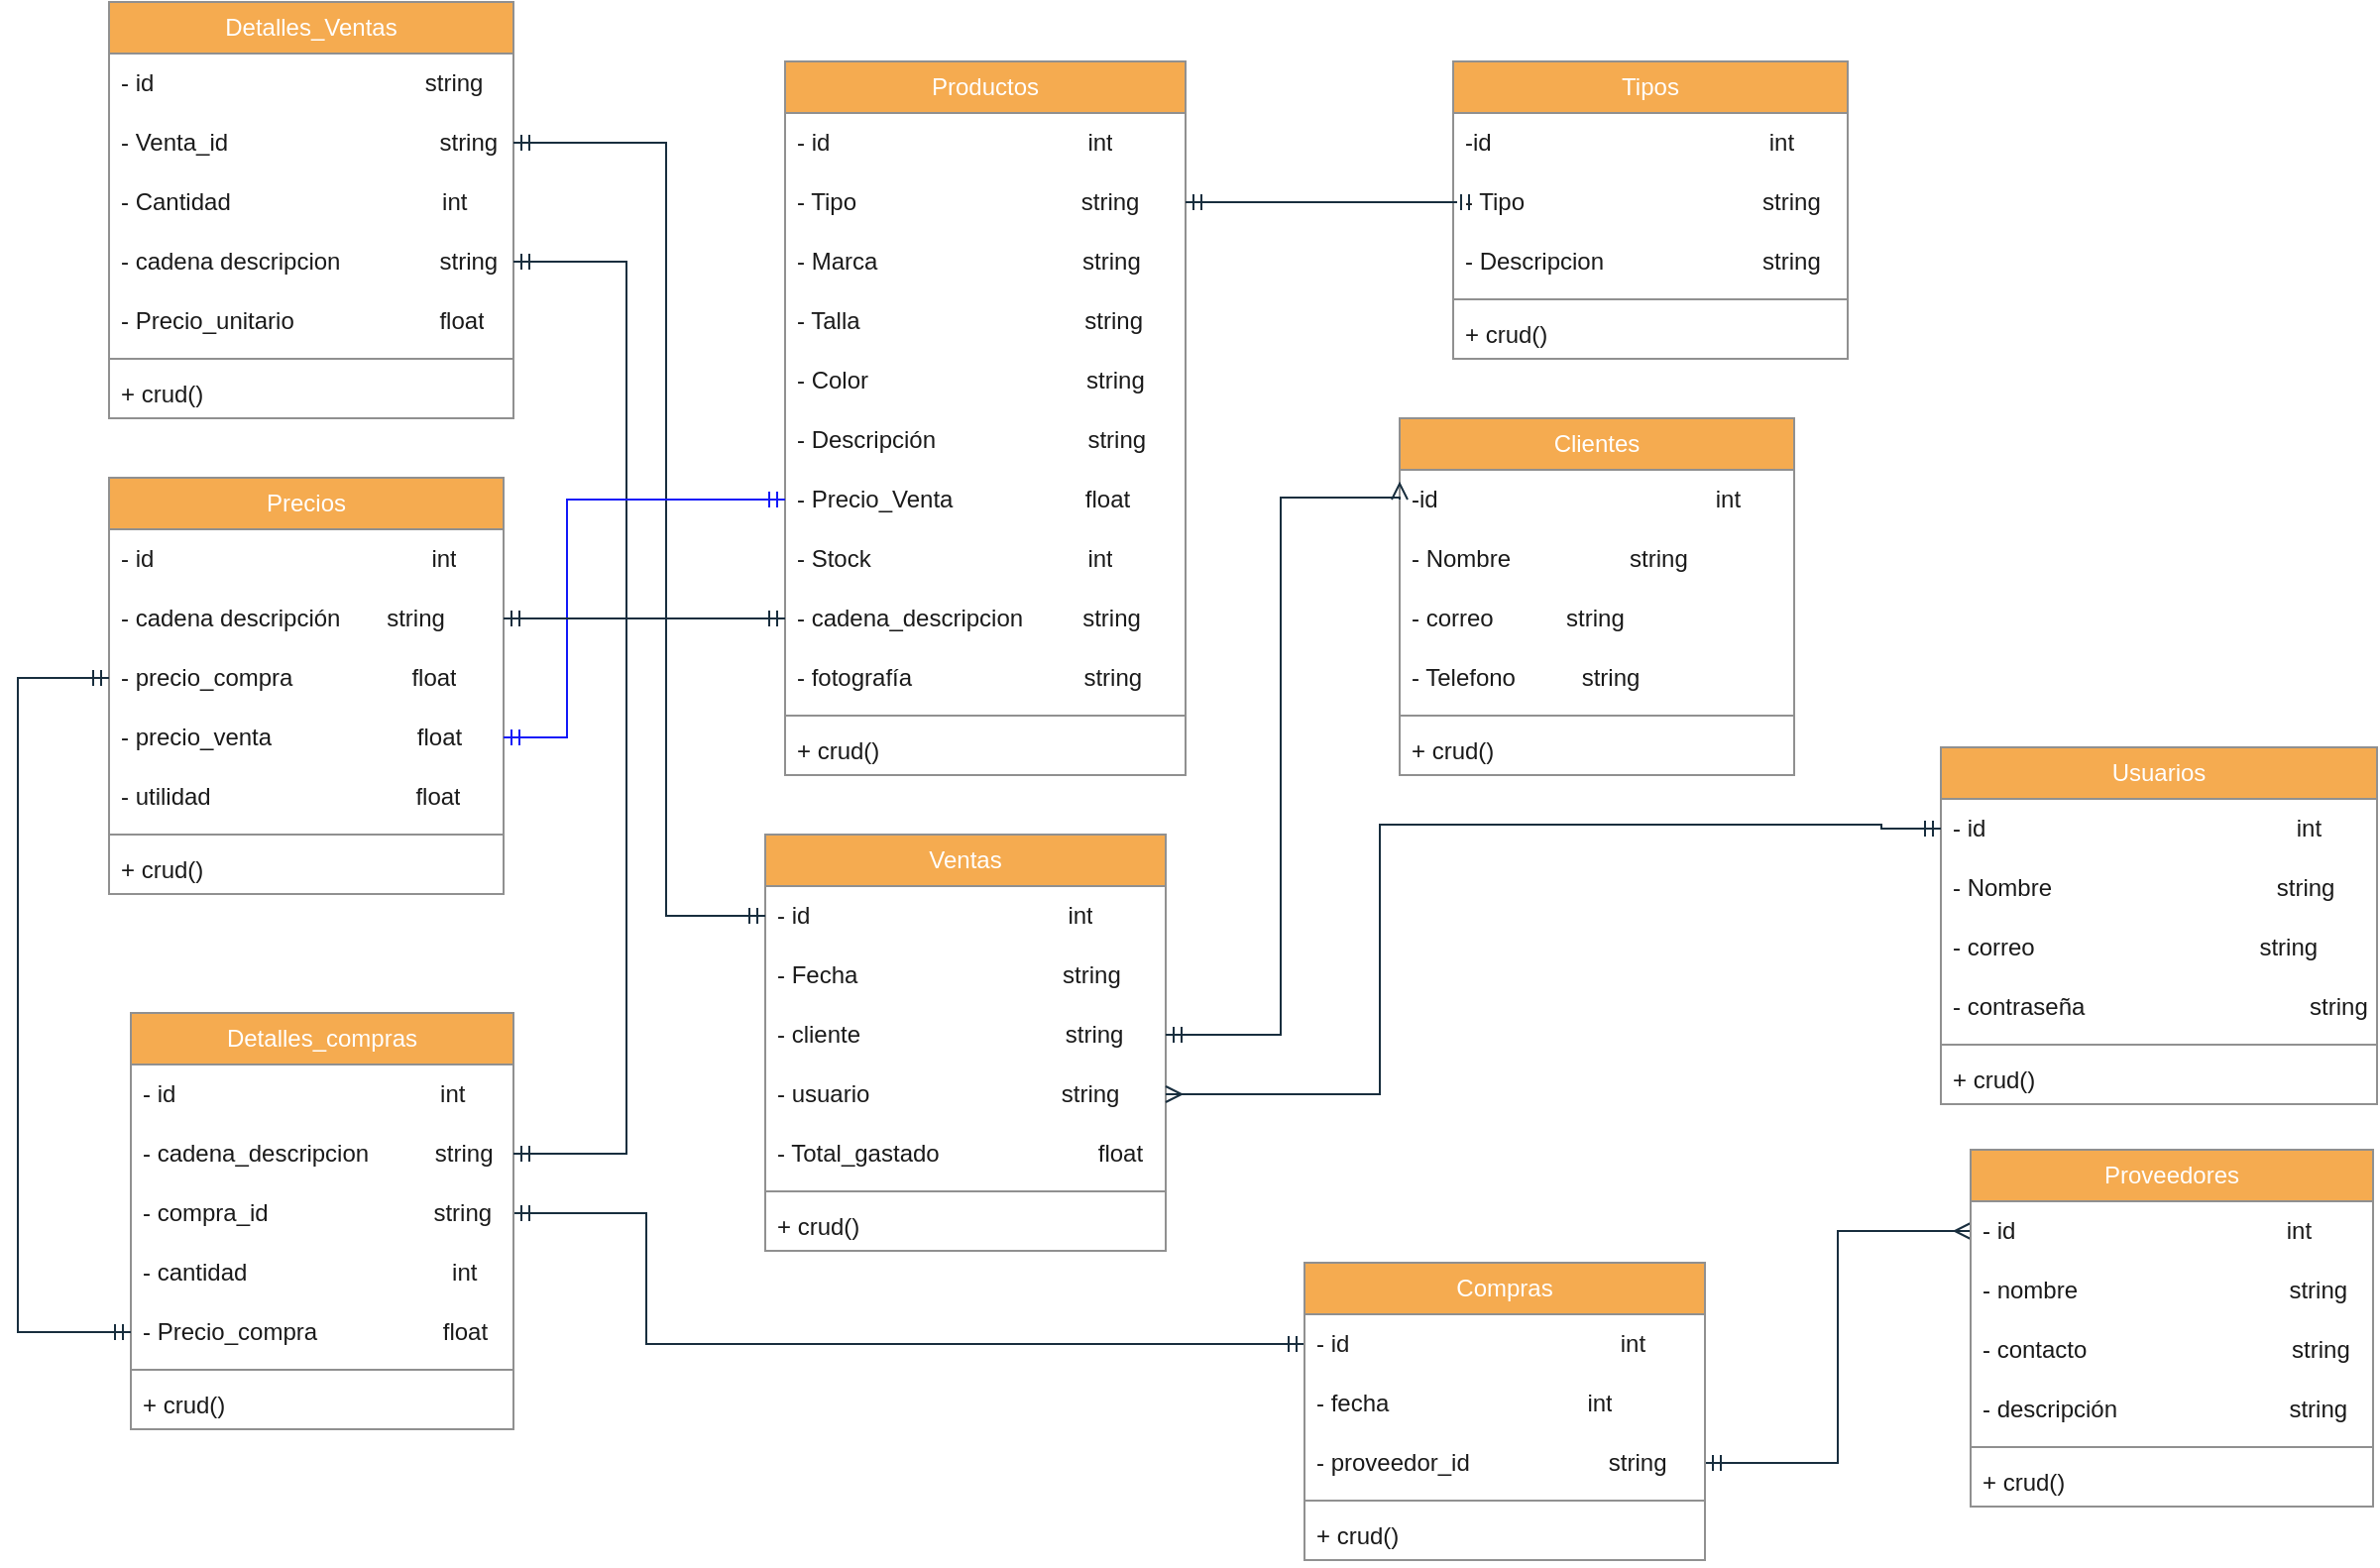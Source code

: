 <mxfile version="25.0.3">
  <diagram id="OCLqqegH3mlAJ1RBl8a9" name="ER">
    <mxGraphModel dx="1366" dy="1181" grid="0" gridSize="10" guides="1" tooltips="1" connect="1" arrows="1" fold="1" page="0" pageScale="1" pageWidth="827" pageHeight="1169" math="0" shadow="0">
      <root>
        <mxCell id="0" />
        <mxCell id="1" parent="0" />
        <mxCell id="sJF3YPYKDgFNLDfuukDZ-2" style="edgeStyle=orthogonalEdgeStyle;rounded=0;orthogonalLoop=1;jettySize=auto;html=1;labelBackgroundColor=none;strokeColor=#182E3E;fontColor=default;startArrow=ERmandOne;startFill=0;endArrow=ERmandOne;endFill=0;swimlaneLine=0;exitX=1;exitY=0.5;exitDx=0;exitDy=0;entryX=0;entryY=0.5;entryDx=0;entryDy=0;" parent="1" source="sJF3YPYKDgFNLDfuukDZ-10" target="eL3PgIqDU2-pHmbFwqRi-17" edge="1">
          <mxGeometry relative="1" as="geometry">
            <mxPoint x="670" y="390" as="sourcePoint" />
            <mxPoint x="380" y="-29" as="targetPoint" />
            <Array as="points">
              <mxPoint x="300" y="-149" />
              <mxPoint x="300" y="-83" />
            </Array>
          </mxGeometry>
        </mxCell>
        <mxCell id="sJF3YPYKDgFNLDfuukDZ-4" style="edgeStyle=orthogonalEdgeStyle;rounded=0;orthogonalLoop=1;jettySize=auto;html=1;endArrow=ERmandOne;endFill=0;startArrow=ERmany;startFill=0;labelBackgroundColor=none;strokeColor=#182E3E;fontColor=default;swimlaneLine=0;entryX=1;entryY=0.5;entryDx=0;entryDy=0;exitX=0;exitY=0.5;exitDx=0;exitDy=0;" parent="1" source="sJF3YPYKDgFNLDfuukDZ-102" target="sJF3YPYKDgFNLDfuukDZ-48" edge="1">
          <mxGeometry relative="1" as="geometry">
            <mxPoint x="670" y="-140" as="sourcePoint" />
            <mxPoint x="795" y="-44" as="targetPoint" />
            <Array as="points">
              <mxPoint x="901" y="-140" />
              <mxPoint x="901" y="-23" />
            </Array>
          </mxGeometry>
        </mxCell>
        <mxCell id="sJF3YPYKDgFNLDfuukDZ-8" value="&lt;font color=&quot;#ffffff&quot;&gt;Detalles_compras&lt;/font&gt;" style="swimlane;fontStyle=0;align=center;verticalAlign=middle;childLayout=stackLayout;horizontal=1;startSize=26;horizontalStack=0;resizeParent=1;resizeParentMax=0;resizeLast=0;collapsible=1;marginBottom=0;whiteSpace=wrap;html=1;strokeColor=#909090;fontFamily=Helvetica;fontSize=12;fontColor=#1A1A1A;labelBackgroundColor=none;fillColor=#F5AB50;" parent="1" vertex="1">
          <mxGeometry x="40" y="-250" width="193" height="210" as="geometry" />
        </mxCell>
        <mxCell id="sJF3YPYKDgFNLDfuukDZ-9" value="- id&amp;nbsp; &amp;nbsp; &amp;nbsp; &amp;nbsp; &amp;nbsp; &amp;nbsp; &amp;nbsp; &amp;nbsp; &amp;nbsp; &amp;nbsp; &amp;nbsp; &amp;nbsp; &amp;nbsp; &amp;nbsp; &amp;nbsp; &amp;nbsp; &amp;nbsp; &amp;nbsp; &amp;nbsp; &amp;nbsp; int" style="text;strokeColor=none;fillColor=none;align=left;verticalAlign=middle;spacingLeft=4;spacingRight=4;overflow=hidden;points=[[0,0.5],[1,0.5]];portConstraint=eastwest;rotatable=0;whiteSpace=wrap;html=1;labelBackgroundColor=none;fontColor=#1A1A1A;swimlaneLine=0;" parent="sJF3YPYKDgFNLDfuukDZ-8" vertex="1">
          <mxGeometry y="26" width="193" height="30" as="geometry" />
        </mxCell>
        <mxCell id="sJF3YPYKDgFNLDfuukDZ-109" value="- cadena_descripcion&amp;nbsp; &amp;nbsp; &amp;nbsp; &amp;nbsp; &amp;nbsp; string" style="text;strokeColor=none;fillColor=none;align=left;verticalAlign=middle;spacingLeft=4;spacingRight=4;overflow=hidden;points=[[0,0.5],[1,0.5]];portConstraint=eastwest;rotatable=0;whiteSpace=wrap;html=1;labelBackgroundColor=none;fontColor=#1A1A1A;swimlaneLine=0;" parent="sJF3YPYKDgFNLDfuukDZ-8" vertex="1">
          <mxGeometry y="56" width="193" height="30" as="geometry" />
        </mxCell>
        <object label="- compra_id&amp;nbsp; &amp;nbsp; &amp;nbsp; &amp;nbsp; &amp;nbsp; &amp;nbsp; &amp;nbsp; &amp;nbsp; &amp;nbsp; &amp;nbsp; &amp;nbsp; &amp;nbsp; &amp;nbsp;string" hoa="" id="sJF3YPYKDgFNLDfuukDZ-10">
          <mxCell style="text;strokeColor=none;fillColor=none;align=left;verticalAlign=middle;spacingLeft=4;spacingRight=4;overflow=hidden;points=[[0,0.5],[1,0.5]];portConstraint=eastwest;rotatable=0;whiteSpace=wrap;html=1;labelBackgroundColor=none;fontColor=#1A1A1A;swimlaneLine=0;" parent="sJF3YPYKDgFNLDfuukDZ-8" vertex="1">
            <mxGeometry y="86" width="193" height="30" as="geometry" />
          </mxCell>
        </object>
        <mxCell id="sJF3YPYKDgFNLDfuukDZ-11" value="- cantidad&amp;nbsp; &amp;nbsp; &amp;nbsp; &amp;nbsp; &amp;nbsp; &amp;nbsp; &amp;nbsp; &amp;nbsp; &amp;nbsp; &amp;nbsp; &amp;nbsp; &amp;nbsp; &amp;nbsp; &amp;nbsp; &amp;nbsp; &amp;nbsp;int" style="text;strokeColor=none;fillColor=none;align=left;verticalAlign=middle;spacingLeft=4;spacingRight=4;overflow=hidden;points=[[0,0.5],[1,0.5]];portConstraint=eastwest;rotatable=0;whiteSpace=wrap;html=1;labelBackgroundColor=none;fontColor=#1A1A1A;swimlaneLine=0;" parent="sJF3YPYKDgFNLDfuukDZ-8" vertex="1">
          <mxGeometry y="116" width="193" height="30" as="geometry" />
        </mxCell>
        <mxCell id="sJF3YPYKDgFNLDfuukDZ-110" value="- Precio_compra&amp;nbsp; &amp;nbsp; &amp;nbsp; &amp;nbsp; &amp;nbsp; &amp;nbsp; &amp;nbsp; &amp;nbsp; &amp;nbsp; &amp;nbsp;float" style="text;strokeColor=none;fillColor=none;align=left;verticalAlign=middle;spacingLeft=4;spacingRight=4;overflow=hidden;points=[[0,0.5],[1,0.5]];portConstraint=eastwest;rotatable=0;whiteSpace=wrap;html=1;labelBackgroundColor=none;fontColor=#1A1A1A;swimlaneLine=0;" parent="sJF3YPYKDgFNLDfuukDZ-8" vertex="1">
          <mxGeometry y="146" width="193" height="30" as="geometry" />
        </mxCell>
        <mxCell id="sJF3YPYKDgFNLDfuukDZ-12" value="" style="line;strokeWidth=1;fillColor=#F5AB50;align=center;verticalAlign=middle;spacingTop=-1;spacingLeft=3;spacingRight=3;rotatable=0;labelPosition=right;points=[];portConstraint=eastwest;strokeColor=#909090;fontFamily=Helvetica;fontSize=12;fontColor=#1A1A1A;fontStyle=0;labelBackgroundColor=none;" parent="sJF3YPYKDgFNLDfuukDZ-8" vertex="1">
          <mxGeometry y="176" width="193" height="8" as="geometry" />
        </mxCell>
        <mxCell id="sJF3YPYKDgFNLDfuukDZ-13" value="+ crud()" style="text;strokeColor=none;fillColor=none;align=left;verticalAlign=top;spacingLeft=4;spacingRight=4;overflow=hidden;rotatable=0;points=[[0,0.5],[1,0.5]];portConstraint=eastwest;whiteSpace=wrap;html=1;fontFamily=Helvetica;fontSize=12;fontColor=#1A1A1A;fontStyle=0;labelBackgroundColor=none;" parent="sJF3YPYKDgFNLDfuukDZ-8" vertex="1">
          <mxGeometry y="184" width="193" height="26" as="geometry" />
        </mxCell>
        <object label="&lt;font color=&quot;#ffffff&quot;&gt;Detalles_Ventas&lt;/font&gt;" id="sJF3YPYKDgFNLDfuukDZ-17">
          <mxCell style="swimlane;fontStyle=0;align=center;verticalAlign=middle;childLayout=stackLayout;horizontal=1;startSize=26;horizontalStack=0;resizeParent=1;resizeParentMax=0;resizeLast=0;collapsible=1;marginBottom=0;whiteSpace=wrap;html=1;strokeColor=#909090;fontFamily=Helvetica;fontSize=12;fontColor=#1A1A1A;labelBackgroundColor=none;fillColor=#F5AB50;" parent="1" vertex="1">
            <mxGeometry x="29" y="-760" width="204" height="210" as="geometry" />
          </mxCell>
        </object>
        <object label="- id&amp;nbsp; &amp;nbsp; &amp;nbsp; &amp;nbsp; &amp;nbsp; &amp;nbsp; &amp;nbsp; &amp;nbsp; &amp;nbsp; &amp;nbsp; &amp;nbsp; &amp;nbsp; &amp;nbsp; &amp;nbsp; &amp;nbsp; &amp;nbsp; &amp;nbsp; &amp;nbsp; &amp;nbsp; &amp;nbsp; &amp;nbsp;string" id="sJF3YPYKDgFNLDfuukDZ-18">
          <mxCell style="text;strokeColor=none;fillColor=none;align=left;verticalAlign=middle;spacingLeft=4;spacingRight=4;overflow=hidden;points=[[0,0.5],[1,0.5]];portConstraint=eastwest;rotatable=0;whiteSpace=wrap;html=1;labelBackgroundColor=none;fontColor=#1A1A1A;swimlaneLine=0;" parent="sJF3YPYKDgFNLDfuukDZ-17" vertex="1">
            <mxGeometry y="26" width="204" height="30" as="geometry" />
          </mxCell>
        </object>
        <object label="- Venta_id&amp;nbsp; &amp;nbsp; &amp;nbsp; &amp;nbsp; &amp;nbsp; &amp;nbsp; &amp;nbsp; &amp;nbsp; &amp;nbsp; &amp;nbsp; &amp;nbsp; &amp;nbsp; &amp;nbsp; &amp;nbsp; &amp;nbsp; &amp;nbsp; string" hoa="" id="sJF3YPYKDgFNLDfuukDZ-19">
          <mxCell style="text;strokeColor=none;fillColor=none;align=left;verticalAlign=middle;spacingLeft=4;spacingRight=4;overflow=hidden;points=[[0,0.5],[1,0.5]];portConstraint=eastwest;rotatable=0;whiteSpace=wrap;html=1;labelBackgroundColor=none;fontColor=#1A1A1A;swimlaneLine=0;" parent="sJF3YPYKDgFNLDfuukDZ-17" vertex="1">
            <mxGeometry y="56" width="204" height="30" as="geometry" />
          </mxCell>
        </object>
        <mxCell id="sJF3YPYKDgFNLDfuukDZ-21" value="- Cantidad&amp;nbsp; &amp;nbsp; &amp;nbsp; &amp;nbsp; &amp;nbsp; &amp;nbsp; &amp;nbsp; &amp;nbsp; &amp;nbsp; &amp;nbsp; &amp;nbsp; &amp;nbsp; &amp;nbsp; &amp;nbsp; &amp;nbsp; &amp;nbsp; int" style="text;strokeColor=none;fillColor=none;align=left;verticalAlign=middle;spacingLeft=4;spacingRight=4;overflow=hidden;points=[[0,0.5],[1,0.5]];portConstraint=eastwest;rotatable=0;whiteSpace=wrap;html=1;labelBackgroundColor=none;fontColor=#1A1A1A;swimlaneLine=0;" parent="sJF3YPYKDgFNLDfuukDZ-17" vertex="1">
          <mxGeometry y="86" width="204" height="30" as="geometry" />
        </mxCell>
        <mxCell id="sJF3YPYKDgFNLDfuukDZ-20" value="- cadena descripcion&amp;nbsp; &amp;nbsp; &amp;nbsp; &amp;nbsp; &amp;nbsp; &amp;nbsp; &amp;nbsp; &amp;nbsp;string" style="text;strokeColor=none;fillColor=none;align=left;verticalAlign=middle;spacingLeft=4;spacingRight=4;overflow=hidden;points=[[0,0.5],[1,0.5]];portConstraint=eastwest;rotatable=0;whiteSpace=wrap;html=1;labelBackgroundColor=none;fontColor=#1A1A1A;swimlaneLine=0;" parent="sJF3YPYKDgFNLDfuukDZ-17" vertex="1">
          <mxGeometry y="116" width="204" height="30" as="geometry" />
        </mxCell>
        <mxCell id="sJF3YPYKDgFNLDfuukDZ-22" value="- Precio_unitario&amp;nbsp; &amp;nbsp; &amp;nbsp; &amp;nbsp; &amp;nbsp; &amp;nbsp; &amp;nbsp; &amp;nbsp; &amp;nbsp; &amp;nbsp; &amp;nbsp; float" style="text;strokeColor=none;fillColor=none;align=left;verticalAlign=middle;spacingLeft=4;spacingRight=4;overflow=hidden;points=[[0,0.5],[1,0.5]];portConstraint=eastwest;rotatable=0;whiteSpace=wrap;html=1;labelBackgroundColor=none;fontColor=#1A1A1A;swimlaneLine=0;" parent="sJF3YPYKDgFNLDfuukDZ-17" vertex="1">
          <mxGeometry y="146" width="204" height="30" as="geometry" />
        </mxCell>
        <mxCell id="sJF3YPYKDgFNLDfuukDZ-30" value="" style="line;strokeWidth=1;fillColor=#F5AB50;align=center;verticalAlign=middle;spacingTop=-1;spacingLeft=3;spacingRight=3;rotatable=0;labelPosition=right;points=[];portConstraint=eastwest;strokeColor=#909090;fontFamily=Helvetica;fontSize=12;fontColor=#1A1A1A;fontStyle=0;labelBackgroundColor=none;" parent="sJF3YPYKDgFNLDfuukDZ-17" vertex="1">
          <mxGeometry y="176" width="204" height="8" as="geometry" />
        </mxCell>
        <mxCell id="sJF3YPYKDgFNLDfuukDZ-31" value="+ crud()" style="text;strokeColor=none;fillColor=none;align=left;verticalAlign=top;spacingLeft=4;spacingRight=4;overflow=hidden;rotatable=0;points=[[0,0.5],[1,0.5]];portConstraint=eastwest;whiteSpace=wrap;html=1;fontFamily=Helvetica;fontSize=12;fontColor=#1A1A1A;fontStyle=0;labelBackgroundColor=none;" parent="sJF3YPYKDgFNLDfuukDZ-17" vertex="1">
          <mxGeometry y="184" width="204" height="26" as="geometry" />
        </mxCell>
        <mxCell id="sJF3YPYKDgFNLDfuukDZ-34" value="&lt;font color=&quot;#ffffff&quot;&gt;Usuarios&lt;/font&gt;" style="swimlane;fontStyle=0;align=center;verticalAlign=middle;childLayout=stackLayout;horizontal=1;startSize=26;horizontalStack=0;resizeParent=1;resizeParentMax=0;resizeLast=0;collapsible=1;marginBottom=0;whiteSpace=wrap;html=1;strokeColor=#909090;fontFamily=Helvetica;fontSize=12;fontColor=#1A1A1A;labelBackgroundColor=none;fillColor=#F5AB50;" parent="1" vertex="1">
          <mxGeometry x="953" y="-384" width="220" height="180" as="geometry" />
        </mxCell>
        <mxCell id="sJF3YPYKDgFNLDfuukDZ-35" value="- id&amp;nbsp; &amp;nbsp; &amp;nbsp; &amp;nbsp; &amp;nbsp; &amp;nbsp; &amp;nbsp; &amp;nbsp; &amp;nbsp; &amp;nbsp; &amp;nbsp; &amp;nbsp; &amp;nbsp; &amp;nbsp; &amp;nbsp; &amp;nbsp; &amp;nbsp; &amp;nbsp; &amp;nbsp; &amp;nbsp; &amp;nbsp; &amp;nbsp; &amp;nbsp; &amp;nbsp;int" style="text;strokeColor=none;fillColor=none;align=left;verticalAlign=middle;spacingLeft=4;spacingRight=4;overflow=hidden;points=[[0,0.5],[1,0.5]];portConstraint=eastwest;rotatable=0;whiteSpace=wrap;html=1;labelBackgroundColor=none;fontColor=#1A1A1A;swimlaneLine=0;" parent="sJF3YPYKDgFNLDfuukDZ-34" vertex="1">
          <mxGeometry y="26" width="220" height="30" as="geometry" />
        </mxCell>
        <object label="- Nombre&amp;nbsp; &amp;nbsp; &amp;nbsp; &amp;nbsp; &amp;nbsp; &amp;nbsp; &amp;nbsp; &amp;nbsp; &amp;nbsp; &amp;nbsp; &amp;nbsp; &amp;nbsp; &amp;nbsp; &amp;nbsp; &amp;nbsp; &amp;nbsp; &amp;nbsp; string" hoa="" id="sJF3YPYKDgFNLDfuukDZ-36">
          <mxCell style="text;strokeColor=none;fillColor=none;align=left;verticalAlign=middle;spacingLeft=4;spacingRight=4;overflow=hidden;points=[[0,0.5],[1,0.5]];portConstraint=eastwest;rotatable=0;whiteSpace=wrap;html=1;labelBackgroundColor=none;fontColor=#1A1A1A;swimlaneLine=0;" parent="sJF3YPYKDgFNLDfuukDZ-34" vertex="1">
            <mxGeometry y="56" width="220" height="30" as="geometry" />
          </mxCell>
        </object>
        <mxCell id="sJF3YPYKDgFNLDfuukDZ-37" value="- correo&amp;nbsp; &amp;nbsp; &amp;nbsp; &amp;nbsp; &amp;nbsp; &amp;nbsp; &amp;nbsp; &amp;nbsp; &amp;nbsp; &amp;nbsp; &amp;nbsp; &amp;nbsp; &amp;nbsp; &amp;nbsp; &amp;nbsp; &amp;nbsp; &amp;nbsp; string" style="text;strokeColor=none;fillColor=none;align=left;verticalAlign=middle;spacingLeft=4;spacingRight=4;overflow=hidden;points=[[0,0.5],[1,0.5]];portConstraint=eastwest;rotatable=0;whiteSpace=wrap;html=1;labelBackgroundColor=none;fontColor=#1A1A1A;swimlaneLine=0;" parent="sJF3YPYKDgFNLDfuukDZ-34" vertex="1">
          <mxGeometry y="86" width="220" height="30" as="geometry" />
        </mxCell>
        <mxCell id="2nwvRLD9Uspbu1blczM--3" value="- contraseña&amp;nbsp; &amp;nbsp; &amp;nbsp; &amp;nbsp; &amp;nbsp; &amp;nbsp; &amp;nbsp; &amp;nbsp; &amp;nbsp; &amp;nbsp; &amp;nbsp; &amp;nbsp; &amp;nbsp; &amp;nbsp; &amp;nbsp; &amp;nbsp; &amp;nbsp; string" style="text;strokeColor=none;fillColor=none;align=left;verticalAlign=middle;spacingLeft=4;spacingRight=4;overflow=hidden;points=[[0,0.5],[1,0.5]];portConstraint=eastwest;rotatable=0;whiteSpace=wrap;html=1;labelBackgroundColor=none;fontColor=#1A1A1A;swimlaneLine=0;" parent="sJF3YPYKDgFNLDfuukDZ-34" vertex="1">
          <mxGeometry y="116" width="220" height="30" as="geometry" />
        </mxCell>
        <mxCell id="sJF3YPYKDgFNLDfuukDZ-41" value="" style="line;strokeWidth=1;fillColor=#F5AB50;align=center;verticalAlign=middle;spacingTop=-1;spacingLeft=3;spacingRight=3;rotatable=0;labelPosition=right;points=[];portConstraint=eastwest;strokeColor=#909090;fontFamily=Helvetica;fontSize=12;fontColor=#1A1A1A;fontStyle=0;labelBackgroundColor=none;" parent="sJF3YPYKDgFNLDfuukDZ-34" vertex="1">
          <mxGeometry y="146" width="220" height="8" as="geometry" />
        </mxCell>
        <mxCell id="sJF3YPYKDgFNLDfuukDZ-42" value="+ crud()" style="text;strokeColor=none;fillColor=none;align=left;verticalAlign=top;spacingLeft=4;spacingRight=4;overflow=hidden;rotatable=0;points=[[0,0.5],[1,0.5]];portConstraint=eastwest;whiteSpace=wrap;html=1;fontFamily=Helvetica;fontSize=12;fontColor=#1A1A1A;fontStyle=0;labelBackgroundColor=none;" parent="sJF3YPYKDgFNLDfuukDZ-34" vertex="1">
          <mxGeometry y="154" width="220" height="26" as="geometry" />
        </mxCell>
        <mxCell id="sJF3YPYKDgFNLDfuukDZ-57" value="&lt;font color=&quot;#ffffff&quot;&gt;Ventas&lt;/font&gt;" style="swimlane;fontStyle=0;align=center;verticalAlign=middle;childLayout=stackLayout;horizontal=1;startSize=26;horizontalStack=0;resizeParent=1;resizeParentMax=0;resizeLast=0;collapsible=1;marginBottom=0;whiteSpace=wrap;html=1;strokeColor=#909090;fontFamily=Helvetica;fontSize=12;fontColor=#1A1A1A;labelBackgroundColor=none;fillColor=#F5AB50;" parent="1" vertex="1">
          <mxGeometry x="360" y="-340" width="202" height="210" as="geometry" />
        </mxCell>
        <mxCell id="sJF3YPYKDgFNLDfuukDZ-58" value="- id&amp;nbsp; &amp;nbsp; &amp;nbsp; &amp;nbsp; &amp;nbsp; &amp;nbsp; &amp;nbsp; &amp;nbsp; &amp;nbsp; &amp;nbsp; &amp;nbsp; &amp;nbsp; &amp;nbsp; &amp;nbsp; &amp;nbsp; &amp;nbsp; &amp;nbsp; &amp;nbsp; &amp;nbsp; &amp;nbsp;int" style="text;strokeColor=none;fillColor=none;align=left;verticalAlign=middle;spacingLeft=4;spacingRight=4;overflow=hidden;points=[[0,0.5],[1,0.5]];portConstraint=eastwest;rotatable=0;whiteSpace=wrap;html=1;labelBackgroundColor=none;fontColor=#1A1A1A;swimlaneLine=0;" parent="sJF3YPYKDgFNLDfuukDZ-57" vertex="1">
          <mxGeometry y="26" width="202" height="30" as="geometry" />
        </mxCell>
        <mxCell id="sJF3YPYKDgFNLDfuukDZ-60" value="- Fecha&amp;nbsp; &amp;nbsp; &amp;nbsp; &amp;nbsp; &amp;nbsp; &amp;nbsp; &amp;nbsp; &amp;nbsp; &amp;nbsp; &amp;nbsp; &amp;nbsp; &amp;nbsp; &amp;nbsp; &amp;nbsp; &amp;nbsp; &amp;nbsp;string" style="text;strokeColor=none;fillColor=none;align=left;verticalAlign=middle;spacingLeft=4;spacingRight=4;overflow=hidden;points=[[0,0.5],[1,0.5]];portConstraint=eastwest;rotatable=0;whiteSpace=wrap;html=1;labelBackgroundColor=none;fontColor=#1A1A1A;swimlaneLine=0;" parent="sJF3YPYKDgFNLDfuukDZ-57" vertex="1">
          <mxGeometry y="56" width="202" height="30" as="geometry" />
        </mxCell>
        <mxCell id="sJF3YPYKDgFNLDfuukDZ-61" value="- cliente&amp;nbsp; &amp;nbsp; &amp;nbsp; &amp;nbsp; &amp;nbsp; &amp;nbsp; &amp;nbsp; &amp;nbsp; &amp;nbsp; &amp;nbsp; &amp;nbsp; &amp;nbsp; &amp;nbsp; &amp;nbsp; &amp;nbsp; &amp;nbsp;string" style="text;strokeColor=none;fillColor=none;align=left;verticalAlign=middle;spacingLeft=4;spacingRight=4;overflow=hidden;points=[[0,0.5],[1,0.5]];portConstraint=eastwest;rotatable=0;whiteSpace=wrap;html=1;labelBackgroundColor=none;fontColor=#1A1A1A;swimlaneLine=0;" parent="sJF3YPYKDgFNLDfuukDZ-57" vertex="1">
          <mxGeometry y="86" width="202" height="30" as="geometry" />
        </mxCell>
        <mxCell id="sJF3YPYKDgFNLDfuukDZ-62" value="- usuario&amp;nbsp; &amp;nbsp; &amp;nbsp; &amp;nbsp; &amp;nbsp; &amp;nbsp; &amp;nbsp; &amp;nbsp; &amp;nbsp; &amp;nbsp; &amp;nbsp; &amp;nbsp; &amp;nbsp; &amp;nbsp; &amp;nbsp;string" style="text;strokeColor=none;fillColor=none;align=left;verticalAlign=middle;spacingLeft=4;spacingRight=4;overflow=hidden;points=[[0,0.5],[1,0.5]];portConstraint=eastwest;rotatable=0;whiteSpace=wrap;html=1;labelBackgroundColor=none;fontColor=#1A1A1A;swimlaneLine=0;" parent="sJF3YPYKDgFNLDfuukDZ-57" vertex="1">
          <mxGeometry y="116" width="202" height="30" as="geometry" />
        </mxCell>
        <mxCell id="eL3PgIqDU2-pHmbFwqRi-15" value="- Total_gastado&amp;nbsp; &amp;nbsp; &amp;nbsp; &amp;nbsp; &amp;nbsp; &amp;nbsp; &amp;nbsp; &amp;nbsp; &amp;nbsp; &amp;nbsp; &amp;nbsp; &amp;nbsp; float" style="text;strokeColor=none;fillColor=none;align=left;verticalAlign=middle;spacingLeft=4;spacingRight=4;overflow=hidden;points=[[0,0.5],[1,0.5]];portConstraint=eastwest;rotatable=0;whiteSpace=wrap;html=1;labelBackgroundColor=none;fontColor=#1A1A1A;swimlaneLine=0;" parent="sJF3YPYKDgFNLDfuukDZ-57" vertex="1">
          <mxGeometry y="146" width="202" height="30" as="geometry" />
        </mxCell>
        <mxCell id="sJF3YPYKDgFNLDfuukDZ-63" value="" style="line;strokeWidth=1;fillColor=#F5AB50;align=center;verticalAlign=middle;spacingTop=-1;spacingLeft=3;spacingRight=3;rotatable=0;labelPosition=right;points=[];portConstraint=eastwest;strokeColor=#909090;fontFamily=Helvetica;fontSize=12;fontColor=#1A1A1A;fontStyle=0;labelBackgroundColor=none;" parent="sJF3YPYKDgFNLDfuukDZ-57" vertex="1">
          <mxGeometry y="176" width="202" height="8" as="geometry" />
        </mxCell>
        <mxCell id="sJF3YPYKDgFNLDfuukDZ-64" value="+ crud()" style="text;strokeColor=none;fillColor=none;align=left;verticalAlign=top;spacingLeft=4;spacingRight=4;overflow=hidden;rotatable=0;points=[[0,0.5],[1,0.5]];portConstraint=eastwest;whiteSpace=wrap;html=1;fontFamily=Helvetica;fontSize=12;fontColor=#1A1A1A;fontStyle=0;labelBackgroundColor=none;" parent="sJF3YPYKDgFNLDfuukDZ-57" vertex="1">
          <mxGeometry y="184" width="202" height="26" as="geometry" />
        </mxCell>
        <mxCell id="sJF3YPYKDgFNLDfuukDZ-67" style="edgeStyle=orthogonalEdgeStyle;rounded=0;orthogonalLoop=1;jettySize=auto;html=1;labelBackgroundColor=none;strokeColor=#182E3E;fontColor=default;startArrow=ERmany;startFill=0;endArrow=ERmandOne;endFill=0;swimlaneLine=0;exitX=1;exitY=0.5;exitDx=0;exitDy=0;entryX=0;entryY=0.5;entryDx=0;entryDy=0;" parent="1" source="sJF3YPYKDgFNLDfuukDZ-62" target="sJF3YPYKDgFNLDfuukDZ-35" edge="1">
          <mxGeometry relative="1" as="geometry">
            <mxPoint x="610" y="-209" as="sourcePoint" />
            <mxPoint x="670" y="-90" as="targetPoint" />
            <Array as="points">
              <mxPoint x="670" y="-209" />
              <mxPoint x="670" y="-345" />
              <mxPoint x="923" y="-345" />
            </Array>
          </mxGeometry>
        </mxCell>
        <mxCell id="sJF3YPYKDgFNLDfuukDZ-68" value="&lt;font color=&quot;#ffffff&quot;&gt;Clientes&lt;/font&gt;" style="swimlane;fontStyle=0;align=center;verticalAlign=middle;childLayout=stackLayout;horizontal=1;startSize=26;horizontalStack=0;resizeParent=1;resizeParentMax=0;resizeLast=0;collapsible=1;marginBottom=0;whiteSpace=wrap;html=1;strokeColor=#909090;fontFamily=Helvetica;fontSize=12;fontColor=#1A1A1A;labelBackgroundColor=none;fillColor=#F5AB50;" parent="1" vertex="1">
          <mxGeometry x="680" y="-550" width="199" height="180" as="geometry" />
        </mxCell>
        <mxCell id="sJF3YPYKDgFNLDfuukDZ-69" value="-id&amp;nbsp; &amp;nbsp; &amp;nbsp; &amp;nbsp; &amp;nbsp; &amp;nbsp; &amp;nbsp; &amp;nbsp; &amp;nbsp; &amp;nbsp; &amp;nbsp; &amp;nbsp; &amp;nbsp; &amp;nbsp; &amp;nbsp; &amp;nbsp; &amp;nbsp; &amp;nbsp; &amp;nbsp; &amp;nbsp; &amp;nbsp; int" style="text;strokeColor=none;fillColor=none;align=left;verticalAlign=middle;spacingLeft=4;spacingRight=4;overflow=hidden;points=[[0,0.5],[1,0.5]];portConstraint=eastwest;rotatable=0;whiteSpace=wrap;html=1;labelBackgroundColor=none;fontColor=#1A1A1A;swimlaneLine=0;" parent="sJF3YPYKDgFNLDfuukDZ-68" vertex="1">
          <mxGeometry y="26" width="199" height="30" as="geometry" />
        </mxCell>
        <object label="- Nombre&amp;nbsp; &amp;nbsp; &amp;nbsp; &amp;nbsp; &amp;nbsp; &amp;nbsp; &amp;nbsp; &amp;nbsp; &amp;nbsp; string" hoa="" id="sJF3YPYKDgFNLDfuukDZ-70">
          <mxCell style="text;strokeColor=none;fillColor=none;align=left;verticalAlign=middle;spacingLeft=4;spacingRight=4;overflow=hidden;points=[[0,0.5],[1,0.5]];portConstraint=eastwest;rotatable=0;whiteSpace=wrap;html=1;labelBackgroundColor=none;fontColor=#1A1A1A;swimlaneLine=0;" parent="sJF3YPYKDgFNLDfuukDZ-68" vertex="1">
            <mxGeometry y="56" width="199" height="30" as="geometry" />
          </mxCell>
        </object>
        <mxCell id="sJF3YPYKDgFNLDfuukDZ-71" value="- correo&amp;nbsp; &amp;nbsp; &amp;nbsp; &amp;nbsp; &amp;nbsp; &amp;nbsp;string" style="text;strokeColor=none;fillColor=none;align=left;verticalAlign=middle;spacingLeft=4;spacingRight=4;overflow=hidden;points=[[0,0.5],[1,0.5]];portConstraint=eastwest;rotatable=0;whiteSpace=wrap;html=1;labelBackgroundColor=none;fontColor=#1A1A1A;swimlaneLine=0;" parent="sJF3YPYKDgFNLDfuukDZ-68" vertex="1">
          <mxGeometry y="86" width="199" height="30" as="geometry" />
        </mxCell>
        <mxCell id="sJF3YPYKDgFNLDfuukDZ-72" value="- Telefono&amp;nbsp; &amp;nbsp; &amp;nbsp; &amp;nbsp; &amp;nbsp; string" style="text;strokeColor=none;fillColor=none;align=left;verticalAlign=middle;spacingLeft=4;spacingRight=4;overflow=hidden;points=[[0,0.5],[1,0.5]];portConstraint=eastwest;rotatable=0;whiteSpace=wrap;html=1;labelBackgroundColor=none;fontColor=#1A1A1A;swimlaneLine=0;" parent="sJF3YPYKDgFNLDfuukDZ-68" vertex="1">
          <mxGeometry y="116" width="199" height="30" as="geometry" />
        </mxCell>
        <mxCell id="sJF3YPYKDgFNLDfuukDZ-75" value="" style="line;strokeWidth=1;fillColor=#F5AB50;align=center;verticalAlign=middle;spacingTop=-1;spacingLeft=3;spacingRight=3;rotatable=0;labelPosition=right;points=[];portConstraint=eastwest;strokeColor=#909090;fontFamily=Helvetica;fontSize=12;fontColor=#1A1A1A;fontStyle=0;labelBackgroundColor=none;" parent="sJF3YPYKDgFNLDfuukDZ-68" vertex="1">
          <mxGeometry y="146" width="199" height="8" as="geometry" />
        </mxCell>
        <mxCell id="sJF3YPYKDgFNLDfuukDZ-76" value="+ crud()" style="text;strokeColor=none;fillColor=none;align=left;verticalAlign=top;spacingLeft=4;spacingRight=4;overflow=hidden;rotatable=0;points=[[0,0.5],[1,0.5]];portConstraint=eastwest;whiteSpace=wrap;html=1;fontFamily=Helvetica;fontSize=12;fontColor=#1A1A1A;fontStyle=0;labelBackgroundColor=none;" parent="sJF3YPYKDgFNLDfuukDZ-68" vertex="1">
          <mxGeometry y="154" width="199" height="26" as="geometry" />
        </mxCell>
        <mxCell id="sJF3YPYKDgFNLDfuukDZ-79" value="&lt;span style=&quot;color: rgb(255, 255, 255);&quot;&gt;Productos&lt;/span&gt;" style="swimlane;fontStyle=0;align=center;verticalAlign=middle;childLayout=stackLayout;horizontal=1;startSize=26;horizontalStack=0;resizeParent=1;resizeParentMax=0;resizeLast=0;collapsible=1;marginBottom=0;whiteSpace=wrap;html=1;strokeColor=#909090;fontFamily=Helvetica;fontSize=12;fontColor=#1A1A1A;labelBackgroundColor=none;fillColor=#F5AB50;" parent="1" vertex="1">
          <mxGeometry x="370" y="-730" width="202" height="360" as="geometry" />
        </mxCell>
        <mxCell id="sJF3YPYKDgFNLDfuukDZ-80" value="- id&amp;nbsp; &amp;nbsp; &amp;nbsp; &amp;nbsp; &amp;nbsp; &amp;nbsp; &amp;nbsp; &amp;nbsp; &amp;nbsp; &amp;nbsp; &amp;nbsp; &amp;nbsp; &amp;nbsp; &amp;nbsp; &amp;nbsp; &amp;nbsp; &amp;nbsp; &amp;nbsp; &amp;nbsp; &amp;nbsp;int" style="text;strokeColor=none;fillColor=none;align=left;verticalAlign=middle;spacingLeft=4;spacingRight=4;overflow=hidden;points=[[0,0.5],[1,0.5]];portConstraint=eastwest;rotatable=0;whiteSpace=wrap;html=1;labelBackgroundColor=none;fontColor=#1A1A1A;swimlaneLine=0;" parent="sJF3YPYKDgFNLDfuukDZ-79" vertex="1">
          <mxGeometry y="26" width="202" height="30" as="geometry" />
        </mxCell>
        <object label="- Tipo&amp;nbsp; &amp;nbsp; &amp;nbsp; &amp;nbsp; &amp;nbsp; &amp;nbsp; &amp;nbsp; &amp;nbsp; &amp;nbsp; &amp;nbsp; &amp;nbsp; &amp;nbsp; &amp;nbsp; &amp;nbsp; &amp;nbsp; &amp;nbsp; &amp;nbsp; string" hoa="" id="sJF3YPYKDgFNLDfuukDZ-81">
          <mxCell style="text;strokeColor=none;fillColor=none;align=left;verticalAlign=middle;spacingLeft=4;spacingRight=4;overflow=hidden;points=[[0,0.5],[1,0.5]];portConstraint=eastwest;rotatable=0;whiteSpace=wrap;html=1;labelBackgroundColor=none;fontColor=#1A1A1A;swimlaneLine=0;" parent="sJF3YPYKDgFNLDfuukDZ-79" vertex="1">
            <mxGeometry y="56" width="202" height="30" as="geometry" />
          </mxCell>
        </object>
        <mxCell id="sJF3YPYKDgFNLDfuukDZ-82" value="- Marca&amp;nbsp; &amp;nbsp; &amp;nbsp; &amp;nbsp; &amp;nbsp; &amp;nbsp; &amp;nbsp; &amp;nbsp; &amp;nbsp; &amp;nbsp; &amp;nbsp; &amp;nbsp; &amp;nbsp; &amp;nbsp; &amp;nbsp; &amp;nbsp;string" style="text;strokeColor=none;fillColor=none;align=left;verticalAlign=middle;spacingLeft=4;spacingRight=4;overflow=hidden;points=[[0,0.5],[1,0.5]];portConstraint=eastwest;rotatable=0;whiteSpace=wrap;html=1;labelBackgroundColor=none;fontColor=#1A1A1A;swimlaneLine=0;" parent="sJF3YPYKDgFNLDfuukDZ-79" vertex="1">
          <mxGeometry y="86" width="202" height="30" as="geometry" />
        </mxCell>
        <mxCell id="sJF3YPYKDgFNLDfuukDZ-83" value="- Talla&amp;nbsp; &amp;nbsp; &amp;nbsp; &amp;nbsp; &amp;nbsp; &amp;nbsp; &amp;nbsp; &amp;nbsp; &amp;nbsp; &amp;nbsp; &amp;nbsp; &amp;nbsp; &amp;nbsp; &amp;nbsp; &amp;nbsp; &amp;nbsp; &amp;nbsp; string" style="text;strokeColor=none;fillColor=none;align=left;verticalAlign=middle;spacingLeft=4;spacingRight=4;overflow=hidden;points=[[0,0.5],[1,0.5]];portConstraint=eastwest;rotatable=0;whiteSpace=wrap;html=1;labelBackgroundColor=none;fontColor=#1A1A1A;swimlaneLine=0;" parent="sJF3YPYKDgFNLDfuukDZ-79" vertex="1">
          <mxGeometry y="116" width="202" height="30" as="geometry" />
        </mxCell>
        <mxCell id="eL3PgIqDU2-pHmbFwqRi-4" value="- Color&amp;nbsp; &amp;nbsp; &amp;nbsp; &amp;nbsp; &amp;nbsp; &amp;nbsp; &amp;nbsp; &amp;nbsp; &amp;nbsp; &amp;nbsp; &amp;nbsp; &amp;nbsp; &amp;nbsp; &amp;nbsp; &amp;nbsp; &amp;nbsp; &amp;nbsp;string" style="text;strokeColor=none;fillColor=none;align=left;verticalAlign=middle;spacingLeft=4;spacingRight=4;overflow=hidden;points=[[0,0.5],[1,0.5]];portConstraint=eastwest;rotatable=0;whiteSpace=wrap;html=1;labelBackgroundColor=none;fontColor=#1A1A1A;swimlaneLine=0;" parent="sJF3YPYKDgFNLDfuukDZ-79" vertex="1">
          <mxGeometry y="146" width="202" height="30" as="geometry" />
        </mxCell>
        <mxCell id="2wDRfy3gdhVq77L_qOsc-18" value="- Descripción&amp;nbsp; &amp;nbsp; &amp;nbsp; &amp;nbsp; &amp;nbsp; &amp;nbsp; &amp;nbsp; &amp;nbsp; &amp;nbsp; &amp;nbsp; &amp;nbsp; &amp;nbsp;string" style="text;strokeColor=none;fillColor=none;align=left;verticalAlign=middle;spacingLeft=4;spacingRight=4;overflow=hidden;points=[[0,0.5],[1,0.5]];portConstraint=eastwest;rotatable=0;whiteSpace=wrap;html=1;labelBackgroundColor=none;fontColor=#1A1A1A;swimlaneLine=0;" parent="sJF3YPYKDgFNLDfuukDZ-79" vertex="1">
          <mxGeometry y="176" width="202" height="30" as="geometry" />
        </mxCell>
        <mxCell id="sJF3YPYKDgFNLDfuukDZ-100" value="- Precio_Venta&amp;nbsp; &amp;nbsp; &amp;nbsp; &amp;nbsp; &amp;nbsp; &amp;nbsp; &amp;nbsp; &amp;nbsp; &amp;nbsp; &amp;nbsp; float" style="text;strokeColor=none;fillColor=none;align=left;verticalAlign=middle;spacingLeft=4;spacingRight=4;overflow=hidden;points=[[0,0.5],[1,0.5]];portConstraint=eastwest;rotatable=0;whiteSpace=wrap;html=1;labelBackgroundColor=none;fontColor=#1A1A1A;swimlaneLine=0;" parent="sJF3YPYKDgFNLDfuukDZ-79" vertex="1">
          <mxGeometry y="206" width="202" height="30" as="geometry" />
        </mxCell>
        <mxCell id="sJF3YPYKDgFNLDfuukDZ-84" value="- Stock&amp;nbsp; &amp;nbsp; &amp;nbsp; &amp;nbsp; &amp;nbsp; &amp;nbsp; &amp;nbsp; &amp;nbsp; &amp;nbsp; &amp;nbsp; &amp;nbsp; &amp;nbsp; &amp;nbsp; &amp;nbsp;&lt;span style=&quot;white-space: pre;&quot;&gt;&#x9;&lt;/span&gt;&amp;nbsp; &amp;nbsp; int" style="text;strokeColor=none;fillColor=none;align=left;verticalAlign=middle;spacingLeft=4;spacingRight=4;overflow=hidden;points=[[0,0.5],[1,0.5]];portConstraint=eastwest;rotatable=0;whiteSpace=wrap;html=1;labelBackgroundColor=none;fontColor=#1A1A1A;swimlaneLine=0;" parent="sJF3YPYKDgFNLDfuukDZ-79" vertex="1">
          <mxGeometry y="236" width="202" height="30" as="geometry" />
        </mxCell>
        <mxCell id="2nwvRLD9Uspbu1blczM--1" value="- cadena_descripcion&amp;nbsp; &amp;nbsp; &amp;nbsp; &amp;nbsp; &amp;nbsp;string" style="text;strokeColor=none;fillColor=none;align=left;verticalAlign=middle;spacingLeft=4;spacingRight=4;overflow=hidden;points=[[0,0.5],[1,0.5]];portConstraint=eastwest;rotatable=0;whiteSpace=wrap;html=1;labelBackgroundColor=none;fontColor=#1A1A1A;swimlaneLine=0;" parent="sJF3YPYKDgFNLDfuukDZ-79" vertex="1">
          <mxGeometry y="266" width="202" height="30" as="geometry" />
        </mxCell>
        <mxCell id="eL3PgIqDU2-pHmbFwqRi-5" value="- fotografía&amp;nbsp; &amp;nbsp; &amp;nbsp; &amp;nbsp; &amp;nbsp; &amp;nbsp; &amp;nbsp; &amp;nbsp; &amp;nbsp; &amp;nbsp; &amp;nbsp; &amp;nbsp; &amp;nbsp; string" style="text;strokeColor=none;fillColor=none;align=left;verticalAlign=middle;spacingLeft=4;spacingRight=4;overflow=hidden;points=[[0,0.5],[1,0.5]];portConstraint=eastwest;rotatable=0;whiteSpace=wrap;html=1;labelBackgroundColor=none;fontColor=#1A1A1A;swimlaneLine=0;" parent="sJF3YPYKDgFNLDfuukDZ-79" vertex="1">
          <mxGeometry y="296" width="202" height="30" as="geometry" />
        </mxCell>
        <mxCell id="sJF3YPYKDgFNLDfuukDZ-85" value="" style="line;strokeWidth=1;fillColor=#F5AB50;align=center;verticalAlign=middle;spacingTop=-1;spacingLeft=3;spacingRight=3;rotatable=0;labelPosition=right;points=[];portConstraint=eastwest;strokeColor=#909090;fontFamily=Helvetica;fontSize=12;fontColor=#1A1A1A;fontStyle=0;labelBackgroundColor=none;" parent="sJF3YPYKDgFNLDfuukDZ-79" vertex="1">
          <mxGeometry y="326" width="202" height="8" as="geometry" />
        </mxCell>
        <mxCell id="sJF3YPYKDgFNLDfuukDZ-86" value="+ crud()" style="text;strokeColor=none;fillColor=none;align=left;verticalAlign=top;spacingLeft=4;spacingRight=4;overflow=hidden;rotatable=0;points=[[0,0.5],[1,0.5]];portConstraint=eastwest;whiteSpace=wrap;html=1;fontFamily=Helvetica;fontSize=12;fontColor=#1A1A1A;fontStyle=0;labelBackgroundColor=none;" parent="sJF3YPYKDgFNLDfuukDZ-79" vertex="1">
          <mxGeometry y="334" width="202" height="26" as="geometry" />
        </mxCell>
        <object label="&lt;font color=&quot;#ffffff&quot;&gt;Proveedores&lt;/font&gt;" id="sJF3YPYKDgFNLDfuukDZ-101">
          <mxCell style="swimlane;fontStyle=0;align=center;verticalAlign=middle;childLayout=stackLayout;horizontal=1;startSize=26;horizontalStack=0;resizeParent=1;resizeParentMax=0;resizeLast=0;collapsible=1;marginBottom=0;whiteSpace=wrap;html=1;strokeColor=#909090;fontFamily=Helvetica;fontSize=12;fontColor=#1A1A1A;labelBackgroundColor=none;fillColor=#F5AB50;" parent="1" vertex="1">
            <mxGeometry x="968" y="-181" width="203" height="180" as="geometry" />
          </mxCell>
        </object>
        <object label="- id&amp;nbsp; &amp;nbsp; &amp;nbsp; &amp;nbsp; &amp;nbsp; &amp;nbsp; &amp;nbsp; &amp;nbsp; &amp;nbsp; &amp;nbsp; &amp;nbsp; &amp;nbsp; &amp;nbsp; &amp;nbsp; &amp;nbsp; &amp;nbsp; &amp;nbsp; &amp;nbsp; &amp;nbsp; &amp;nbsp; &amp;nbsp;int" id="sJF3YPYKDgFNLDfuukDZ-102">
          <mxCell style="text;strokeColor=none;fillColor=none;align=left;verticalAlign=middle;spacingLeft=4;spacingRight=4;overflow=hidden;points=[[0,0.5],[1,0.5]];portConstraint=eastwest;rotatable=0;whiteSpace=wrap;html=1;labelBackgroundColor=none;fontColor=#1A1A1A;swimlaneLine=0;" parent="sJF3YPYKDgFNLDfuukDZ-101" vertex="1">
            <mxGeometry y="26" width="203" height="30" as="geometry" />
          </mxCell>
        </object>
        <object label="- nombre&amp;nbsp; &amp;nbsp; &amp;nbsp; &amp;nbsp; &amp;nbsp; &amp;nbsp; &amp;nbsp; &amp;nbsp; &amp;nbsp; &amp;nbsp; &amp;nbsp; &amp;nbsp; &amp;nbsp; &amp;nbsp; &amp;nbsp; &amp;nbsp; string" hoa="" id="sJF3YPYKDgFNLDfuukDZ-103">
          <mxCell style="text;strokeColor=none;fillColor=none;align=left;verticalAlign=middle;spacingLeft=4;spacingRight=4;overflow=hidden;points=[[0,0.5],[1,0.5]];portConstraint=eastwest;rotatable=0;whiteSpace=wrap;html=1;labelBackgroundColor=none;fontColor=#1A1A1A;swimlaneLine=0;" parent="sJF3YPYKDgFNLDfuukDZ-101" vertex="1">
            <mxGeometry y="56" width="203" height="30" as="geometry" />
          </mxCell>
        </object>
        <mxCell id="eL3PgIqDU2-pHmbFwqRi-19" value="- contacto&amp;nbsp; &amp;nbsp; &amp;nbsp; &amp;nbsp; &amp;nbsp; &amp;nbsp; &amp;nbsp; &amp;nbsp; &amp;nbsp; &amp;nbsp; &amp;nbsp; &amp;nbsp; &amp;nbsp; &amp;nbsp; &amp;nbsp; &amp;nbsp;string" style="text;strokeColor=none;fillColor=none;align=left;verticalAlign=middle;spacingLeft=4;spacingRight=4;overflow=hidden;points=[[0,0.5],[1,0.5]];portConstraint=eastwest;rotatable=0;whiteSpace=wrap;html=1;labelBackgroundColor=none;fontColor=#1A1A1A;swimlaneLine=0;" parent="sJF3YPYKDgFNLDfuukDZ-101" vertex="1">
          <mxGeometry y="86" width="203" height="30" as="geometry" />
        </mxCell>
        <mxCell id="sJF3YPYKDgFNLDfuukDZ-104" value="- descripción&amp;nbsp; &amp;nbsp; &amp;nbsp; &amp;nbsp; &amp;nbsp; &amp;nbsp; &amp;nbsp; &amp;nbsp; &amp;nbsp; &amp;nbsp; &amp;nbsp; &amp;nbsp; &amp;nbsp; string" style="text;strokeColor=none;fillColor=none;align=left;verticalAlign=middle;spacingLeft=4;spacingRight=4;overflow=hidden;points=[[0,0.5],[1,0.5]];portConstraint=eastwest;rotatable=0;whiteSpace=wrap;html=1;labelBackgroundColor=none;fontColor=#1A1A1A;swimlaneLine=0;" parent="sJF3YPYKDgFNLDfuukDZ-101" vertex="1">
          <mxGeometry y="116" width="203" height="30" as="geometry" />
        </mxCell>
        <mxCell id="sJF3YPYKDgFNLDfuukDZ-105" value="" style="line;strokeWidth=1;fillColor=#F5AB50;align=center;verticalAlign=middle;spacingTop=-1;spacingLeft=3;spacingRight=3;rotatable=0;labelPosition=right;points=[];portConstraint=eastwest;strokeColor=#909090;fontFamily=Helvetica;fontSize=12;fontColor=#1A1A1A;fontStyle=0;labelBackgroundColor=none;" parent="sJF3YPYKDgFNLDfuukDZ-101" vertex="1">
          <mxGeometry y="146" width="203" height="8" as="geometry" />
        </mxCell>
        <mxCell id="sJF3YPYKDgFNLDfuukDZ-108" value="+ crud()" style="text;strokeColor=none;fillColor=none;align=left;verticalAlign=top;spacingLeft=4;spacingRight=4;overflow=hidden;rotatable=0;points=[[0,0.5],[1,0.5]];portConstraint=eastwest;whiteSpace=wrap;html=1;fontFamily=Helvetica;fontSize=12;fontColor=#1A1A1A;fontStyle=0;labelBackgroundColor=none;" parent="sJF3YPYKDgFNLDfuukDZ-101" vertex="1">
          <mxGeometry y="154" width="203" height="26" as="geometry" />
        </mxCell>
        <mxCell id="sJF3YPYKDgFNLDfuukDZ-111" style="edgeStyle=orthogonalEdgeStyle;rounded=0;orthogonalLoop=1;jettySize=auto;html=1;labelBackgroundColor=none;strokeColor=#182E3E;fontColor=default;startArrow=ERmandOne;startFill=0;endArrow=ERmany;endFill=0;swimlaneLine=0;exitX=1;exitY=0.5;exitDx=0;exitDy=0;entryX=0;entryY=0.5;entryDx=0;entryDy=0;" parent="1" source="sJF3YPYKDgFNLDfuukDZ-61" target="sJF3YPYKDgFNLDfuukDZ-69" edge="1">
          <mxGeometry relative="1" as="geometry">
            <mxPoint x="572" y="-199" as="sourcePoint" />
            <mxPoint x="700" y="-259" as="targetPoint" />
            <Array as="points">
              <mxPoint x="620" y="-239" />
              <mxPoint x="620" y="-510" />
              <mxPoint x="680" y="-510" />
            </Array>
          </mxGeometry>
        </mxCell>
        <mxCell id="sJF3YPYKDgFNLDfuukDZ-112" style="edgeStyle=orthogonalEdgeStyle;rounded=0;orthogonalLoop=1;jettySize=auto;html=1;labelBackgroundColor=none;strokeColor=#182E3E;fontColor=default;startArrow=ERmandOne;startFill=0;endArrow=ERmandOne;endFill=0;swimlaneLine=0;exitX=1;exitY=0.5;exitDx=0;exitDy=0;entryX=0;entryY=0.5;entryDx=0;entryDy=0;" parent="1" source="sJF3YPYKDgFNLDfuukDZ-19" target="sJF3YPYKDgFNLDfuukDZ-58" edge="1">
          <mxGeometry relative="1" as="geometry">
            <mxPoint x="243" y="-139" as="sourcePoint" />
            <mxPoint x="270" y="-280" as="targetPoint" />
            <Array as="points">
              <mxPoint x="310" y="-689" />
              <mxPoint x="310" y="-299" />
            </Array>
          </mxGeometry>
        </mxCell>
        <mxCell id="sJF3YPYKDgFNLDfuukDZ-113" value="" style="edgeLabel;html=1;align=center;verticalAlign=middle;resizable=0;points=[];strokeColor=#909090;fontColor=#1A1A1A;fillColor=#F5AB50;" parent="sJF3YPYKDgFNLDfuukDZ-112" vertex="1" connectable="0">
          <mxGeometry x="-0.781" y="1" relative="1" as="geometry">
            <mxPoint as="offset" />
          </mxGeometry>
        </mxCell>
        <mxCell id="2wDRfy3gdhVq77L_qOsc-11" value="&lt;font color=&quot;#ffffff&quot;&gt;Precios&lt;/font&gt;" style="swimlane;fontStyle=0;align=center;verticalAlign=middle;childLayout=stackLayout;horizontal=1;startSize=26;horizontalStack=0;resizeParent=1;resizeParentMax=0;resizeLast=0;collapsible=1;marginBottom=0;whiteSpace=wrap;html=1;strokeColor=#909090;fontFamily=Helvetica;fontSize=12;fontColor=#1A1A1A;labelBackgroundColor=none;fillColor=#F5AB50;" parent="1" vertex="1">
          <mxGeometry x="29" y="-520" width="199" height="210" as="geometry" />
        </mxCell>
        <mxCell id="2wDRfy3gdhVq77L_qOsc-12" value="- id&amp;nbsp; &amp;nbsp; &amp;nbsp; &amp;nbsp; &amp;nbsp; &amp;nbsp; &amp;nbsp; &amp;nbsp; &amp;nbsp; &amp;nbsp; &amp;nbsp; &amp;nbsp; &amp;nbsp; &amp;nbsp; &amp;nbsp; &amp;nbsp; &amp;nbsp; &amp;nbsp; &amp;nbsp; &amp;nbsp; &amp;nbsp; int" style="text;strokeColor=none;fillColor=none;align=left;verticalAlign=middle;spacingLeft=4;spacingRight=4;overflow=hidden;points=[[0,0.5],[1,0.5]];portConstraint=eastwest;rotatable=0;whiteSpace=wrap;html=1;labelBackgroundColor=none;fontColor=#1A1A1A;swimlaneLine=0;" parent="2wDRfy3gdhVq77L_qOsc-11" vertex="1">
          <mxGeometry y="26" width="199" height="30" as="geometry" />
        </mxCell>
        <object label="- cadena descripción&amp;nbsp; &amp;nbsp; &amp;nbsp; &amp;nbsp;string" hoa="" id="2wDRfy3gdhVq77L_qOsc-13">
          <mxCell style="text;strokeColor=none;fillColor=none;align=left;verticalAlign=middle;spacingLeft=4;spacingRight=4;overflow=hidden;points=[[0,0.5],[1,0.5]];portConstraint=eastwest;rotatable=0;whiteSpace=wrap;html=1;labelBackgroundColor=none;fontColor=#1A1A1A;swimlaneLine=0;" parent="2wDRfy3gdhVq77L_qOsc-11" vertex="1">
            <mxGeometry y="56" width="199" height="30" as="geometry" />
          </mxCell>
        </object>
        <object label="- precio_compra&amp;nbsp; &amp;nbsp; &amp;nbsp; &amp;nbsp; &amp;nbsp; &amp;nbsp; &amp;nbsp; &amp;nbsp; &amp;nbsp; float" hoa="" id="eL3PgIqDU2-pHmbFwqRi-3">
          <mxCell style="text;strokeColor=none;fillColor=none;align=left;verticalAlign=middle;spacingLeft=4;spacingRight=4;overflow=hidden;points=[[0,0.5],[1,0.5]];portConstraint=eastwest;rotatable=0;whiteSpace=wrap;html=1;labelBackgroundColor=none;fontColor=#1A1A1A;swimlaneLine=0;" parent="2wDRfy3gdhVq77L_qOsc-11" vertex="1">
            <mxGeometry y="86" width="199" height="30" as="geometry" />
          </mxCell>
        </object>
        <mxCell id="2wDRfy3gdhVq77L_qOsc-14" value="- precio_venta&amp;nbsp; &amp;nbsp; &amp;nbsp; &amp;nbsp; &amp;nbsp; &amp;nbsp; &amp;nbsp; &amp;nbsp; &amp;nbsp; &amp;nbsp; &amp;nbsp; float" style="text;strokeColor=none;fillColor=none;align=left;verticalAlign=middle;spacingLeft=4;spacingRight=4;overflow=hidden;points=[[0,0.5],[1,0.5]];portConstraint=eastwest;rotatable=0;whiteSpace=wrap;html=1;labelBackgroundColor=none;fontColor=#1A1A1A;swimlaneLine=0;" parent="2wDRfy3gdhVq77L_qOsc-11" vertex="1">
          <mxGeometry y="116" width="199" height="30" as="geometry" />
        </mxCell>
        <mxCell id="eL3PgIqDU2-pHmbFwqRi-1" value="- utilidad&amp;nbsp; &amp;nbsp; &amp;nbsp; &amp;nbsp; &amp;nbsp; &amp;nbsp; &amp;nbsp; &amp;nbsp; &amp;nbsp; &amp;nbsp; &amp;nbsp; &amp;nbsp; &amp;nbsp; &amp;nbsp; &amp;nbsp; &amp;nbsp;float" style="text;strokeColor=none;fillColor=none;align=left;verticalAlign=middle;spacingLeft=4;spacingRight=4;overflow=hidden;points=[[0,0.5],[1,0.5]];portConstraint=eastwest;rotatable=0;whiteSpace=wrap;html=1;labelBackgroundColor=none;fontColor=#1A1A1A;swimlaneLine=0;" parent="2wDRfy3gdhVq77L_qOsc-11" vertex="1">
          <mxGeometry y="146" width="199" height="30" as="geometry" />
        </mxCell>
        <mxCell id="2wDRfy3gdhVq77L_qOsc-15" value="" style="line;strokeWidth=1;fillColor=#F5AB50;align=center;verticalAlign=middle;spacingTop=-1;spacingLeft=3;spacingRight=3;rotatable=0;labelPosition=right;points=[];portConstraint=eastwest;strokeColor=#909090;fontFamily=Helvetica;fontSize=12;fontColor=#1A1A1A;fontStyle=0;labelBackgroundColor=none;" parent="2wDRfy3gdhVq77L_qOsc-11" vertex="1">
          <mxGeometry y="176" width="199" height="8" as="geometry" />
        </mxCell>
        <mxCell id="2wDRfy3gdhVq77L_qOsc-16" value="+ crud()" style="text;strokeColor=none;fillColor=none;align=left;verticalAlign=top;spacingLeft=4;spacingRight=4;overflow=hidden;rotatable=0;points=[[0,0.5],[1,0.5]];portConstraint=eastwest;whiteSpace=wrap;html=1;fontFamily=Helvetica;fontSize=12;fontColor=#1A1A1A;fontStyle=0;labelBackgroundColor=none;" parent="2wDRfy3gdhVq77L_qOsc-11" vertex="1">
          <mxGeometry y="184" width="199" height="26" as="geometry" />
        </mxCell>
        <mxCell id="2nwvRLD9Uspbu1blczM--5" style="edgeStyle=orthogonalEdgeStyle;rounded=0;orthogonalLoop=1;jettySize=auto;html=1;labelBackgroundColor=none;strokeColor=#182E3E;fontColor=default;startArrow=ERmandOne;startFill=0;endArrow=ERmandOne;endFill=0;swimlaneLine=0;exitX=1;exitY=0.5;exitDx=0;exitDy=0;entryX=0;entryY=0.5;entryDx=0;entryDy=0;" parent="1" source="sJF3YPYKDgFNLDfuukDZ-109" target="2nwvRLD9Uspbu1blczM--1" edge="1">
          <mxGeometry relative="1" as="geometry">
            <mxPoint x="254" y="-539" as="sourcePoint" />
            <mxPoint x="370" y="-289" as="targetPoint" />
            <Array as="points">
              <mxPoint x="290" y="-179" />
              <mxPoint x="290" y="-449" />
            </Array>
          </mxGeometry>
        </mxCell>
        <mxCell id="2nwvRLD9Uspbu1blczM--6" value="" style="edgeLabel;html=1;align=center;verticalAlign=middle;resizable=0;points=[];strokeColor=#909090;fontColor=#1A1A1A;fillColor=#F5AB50;" parent="2nwvRLD9Uspbu1blczM--5" vertex="1" connectable="0">
          <mxGeometry x="-0.781" y="1" relative="1" as="geometry">
            <mxPoint as="offset" />
          </mxGeometry>
        </mxCell>
        <mxCell id="2nwvRLD9Uspbu1blczM--7" style="edgeStyle=orthogonalEdgeStyle;rounded=0;orthogonalLoop=1;jettySize=auto;html=1;labelBackgroundColor=none;strokeColor=#182E3E;fontColor=default;startArrow=ERmandOne;startFill=0;endArrow=ERmandOne;endFill=0;swimlaneLine=0;exitX=1;exitY=0.5;exitDx=0;exitDy=0;entryX=0;entryY=0.5;entryDx=0;entryDy=0;" parent="1" source="sJF3YPYKDgFNLDfuukDZ-20" target="2nwvRLD9Uspbu1blczM--1" edge="1">
          <mxGeometry relative="1" as="geometry">
            <mxPoint x="243" y="-169" as="sourcePoint" />
            <mxPoint x="340" y="-439" as="targetPoint" />
            <Array as="points">
              <mxPoint x="290" y="-629" />
              <mxPoint x="290" y="-449" />
            </Array>
          </mxGeometry>
        </mxCell>
        <mxCell id="2nwvRLD9Uspbu1blczM--8" value="" style="edgeLabel;html=1;align=center;verticalAlign=middle;resizable=0;points=[];strokeColor=#909090;fontColor=#1A1A1A;fillColor=#F5AB50;" parent="2nwvRLD9Uspbu1blczM--7" vertex="1" connectable="0">
          <mxGeometry x="-0.781" y="1" relative="1" as="geometry">
            <mxPoint as="offset" />
          </mxGeometry>
        </mxCell>
        <mxCell id="eL3PgIqDU2-pHmbFwqRi-7" value="&lt;font color=&quot;#ffffff&quot;&gt;Tipos&lt;/font&gt;" style="swimlane;fontStyle=0;align=center;verticalAlign=middle;childLayout=stackLayout;horizontal=1;startSize=26;horizontalStack=0;resizeParent=1;resizeParentMax=0;resizeLast=0;collapsible=1;marginBottom=0;whiteSpace=wrap;html=1;strokeColor=#909090;fontFamily=Helvetica;fontSize=12;fontColor=#1A1A1A;labelBackgroundColor=none;fillColor=#F5AB50;" parent="1" vertex="1">
          <mxGeometry x="707" y="-730" width="199" height="150" as="geometry" />
        </mxCell>
        <mxCell id="eL3PgIqDU2-pHmbFwqRi-8" value="-id&amp;nbsp; &amp;nbsp; &amp;nbsp; &amp;nbsp; &amp;nbsp; &amp;nbsp; &amp;nbsp; &amp;nbsp; &amp;nbsp; &amp;nbsp; &amp;nbsp; &amp;nbsp; &amp;nbsp; &amp;nbsp; &amp;nbsp; &amp;nbsp; &amp;nbsp; &amp;nbsp; &amp;nbsp; &amp;nbsp; &amp;nbsp; int" style="text;strokeColor=none;fillColor=none;align=left;verticalAlign=middle;spacingLeft=4;spacingRight=4;overflow=hidden;points=[[0,0.5],[1,0.5]];portConstraint=eastwest;rotatable=0;whiteSpace=wrap;html=1;labelBackgroundColor=none;fontColor=#1A1A1A;swimlaneLine=0;" parent="eL3PgIqDU2-pHmbFwqRi-7" vertex="1">
          <mxGeometry y="26" width="199" height="30" as="geometry" />
        </mxCell>
        <object label="- Tipo&amp;nbsp; &amp;nbsp; &amp;nbsp; &amp;nbsp; &amp;nbsp; &amp;nbsp; &amp;nbsp; &amp;nbsp; &amp;nbsp; &amp;nbsp; &amp;nbsp; &amp;nbsp; &amp;nbsp; &amp;nbsp; &amp;nbsp; &amp;nbsp; &amp;nbsp; &amp;nbsp; string" hoa="" id="eL3PgIqDU2-pHmbFwqRi-9">
          <mxCell style="text;strokeColor=none;fillColor=none;align=left;verticalAlign=middle;spacingLeft=4;spacingRight=4;overflow=hidden;points=[[0,0.5],[1,0.5]];portConstraint=eastwest;rotatable=0;whiteSpace=wrap;html=1;labelBackgroundColor=none;fontColor=#1A1A1A;swimlaneLine=0;" parent="eL3PgIqDU2-pHmbFwqRi-7" vertex="1">
            <mxGeometry y="56" width="199" height="30" as="geometry" />
          </mxCell>
        </object>
        <mxCell id="eL3PgIqDU2-pHmbFwqRi-10" value="- Descripcion&amp;nbsp; &amp;nbsp; &amp;nbsp; &amp;nbsp; &amp;nbsp; &amp;nbsp; &amp;nbsp; &amp;nbsp; &amp;nbsp; &amp;nbsp; &amp;nbsp; &amp;nbsp; string" style="text;strokeColor=none;fillColor=none;align=left;verticalAlign=middle;spacingLeft=4;spacingRight=4;overflow=hidden;points=[[0,0.5],[1,0.5]];portConstraint=eastwest;rotatable=0;whiteSpace=wrap;html=1;labelBackgroundColor=none;fontColor=#1A1A1A;swimlaneLine=0;" parent="eL3PgIqDU2-pHmbFwqRi-7" vertex="1">
          <mxGeometry y="86" width="199" height="30" as="geometry" />
        </mxCell>
        <mxCell id="eL3PgIqDU2-pHmbFwqRi-12" value="" style="line;strokeWidth=1;fillColor=#F5AB50;align=center;verticalAlign=middle;spacingTop=-1;spacingLeft=3;spacingRight=3;rotatable=0;labelPosition=right;points=[];portConstraint=eastwest;strokeColor=#909090;fontFamily=Helvetica;fontSize=12;fontColor=#1A1A1A;fontStyle=0;labelBackgroundColor=none;" parent="eL3PgIqDU2-pHmbFwqRi-7" vertex="1">
          <mxGeometry y="116" width="199" height="8" as="geometry" />
        </mxCell>
        <mxCell id="eL3PgIqDU2-pHmbFwqRi-13" value="+ crud()" style="text;strokeColor=none;fillColor=none;align=left;verticalAlign=top;spacingLeft=4;spacingRight=4;overflow=hidden;rotatable=0;points=[[0,0.5],[1,0.5]];portConstraint=eastwest;whiteSpace=wrap;html=1;fontFamily=Helvetica;fontSize=12;fontColor=#1A1A1A;fontStyle=0;labelBackgroundColor=none;" parent="eL3PgIqDU2-pHmbFwqRi-7" vertex="1">
          <mxGeometry y="124" width="199" height="26" as="geometry" />
        </mxCell>
        <mxCell id="eL3PgIqDU2-pHmbFwqRi-14" style="edgeStyle=orthogonalEdgeStyle;rounded=0;orthogonalLoop=1;jettySize=auto;html=1;labelBackgroundColor=none;strokeColor=#182E3E;fontColor=default;startArrow=ERmandOne;startFill=0;endArrow=ERmandOne;endFill=0;swimlaneLine=0;exitX=1;exitY=0.5;exitDx=0;exitDy=0;entryX=0;entryY=0.5;entryDx=0;entryDy=0;" parent="1" source="sJF3YPYKDgFNLDfuukDZ-81" target="eL3PgIqDU2-pHmbFwqRi-9" edge="1">
          <mxGeometry relative="1" as="geometry">
            <mxPoint x="572" y="-229" as="sourcePoint" />
            <mxPoint x="690" y="-499" as="targetPoint" />
            <Array as="points">
              <mxPoint x="709" y="-659" />
            </Array>
          </mxGeometry>
        </mxCell>
        <mxCell id="eL3PgIqDU2-pHmbFwqRi-16" style="edgeStyle=orthogonalEdgeStyle;rounded=0;orthogonalLoop=1;jettySize=auto;html=1;labelBackgroundColor=none;strokeColor=#182E3E;fontColor=default;startArrow=ERmandOne;startFill=0;endArrow=ERmandOne;endFill=0;swimlaneLine=0;exitX=0;exitY=0.5;exitDx=0;exitDy=0;entryX=0;entryY=0.5;entryDx=0;entryDy=0;" parent="1" source="eL3PgIqDU2-pHmbFwqRi-3" target="sJF3YPYKDgFNLDfuukDZ-110" edge="1">
          <mxGeometry relative="1" as="geometry">
            <mxPoint x="243" y="-139" as="sourcePoint" />
            <mxPoint x="390" y="-49" as="targetPoint" />
            <Array as="points">
              <mxPoint x="-17" y="-419" />
              <mxPoint x="-17" y="-89" />
            </Array>
          </mxGeometry>
        </mxCell>
        <mxCell id="eL3PgIqDU2-pHmbFwqRi-18" style="edgeStyle=orthogonalEdgeStyle;rounded=0;orthogonalLoop=1;jettySize=auto;html=1;labelBackgroundColor=none;strokeColor=#1219f8;fontColor=default;startArrow=ERmandOne;startFill=0;endArrow=ERmandOne;endFill=0;swimlaneLine=0;exitX=0;exitY=0.5;exitDx=0;exitDy=0;entryX=1;entryY=0.5;entryDx=0;entryDy=0;" parent="1" source="sJF3YPYKDgFNLDfuukDZ-100" target="2wDRfy3gdhVq77L_qOsc-14" edge="1">
          <mxGeometry relative="1" as="geometry">
            <mxPoint x="39" y="-399" as="sourcePoint" />
            <mxPoint x="50" y="-79" as="targetPoint" />
            <Array as="points">
              <mxPoint x="260" y="-509" />
              <mxPoint x="260" y="-389" />
            </Array>
          </mxGeometry>
        </mxCell>
        <mxCell id="eL3PgIqDU2-pHmbFwqRi-20" style="edgeStyle=orthogonalEdgeStyle;rounded=0;orthogonalLoop=1;jettySize=auto;html=1;labelBackgroundColor=none;strokeColor=#182E3E;fontColor=default;startArrow=ERmandOne;startFill=0;endArrow=ERmandOne;endFill=0;swimlaneLine=0;exitX=1;exitY=0.5;exitDx=0;exitDy=0;entryX=0;entryY=0.5;entryDx=0;entryDy=0;" parent="1" source="2wDRfy3gdhVq77L_qOsc-13" target="2nwvRLD9Uspbu1blczM--1" edge="1">
          <mxGeometry relative="1" as="geometry">
            <mxPoint x="243" y="-169" as="sourcePoint" />
            <mxPoint x="380" y="-439" as="targetPoint" />
            <Array as="points">
              <mxPoint x="270" y="-449" />
              <mxPoint x="270" y="-449" />
            </Array>
          </mxGeometry>
        </mxCell>
        <mxCell id="eL3PgIqDU2-pHmbFwqRi-21" value="" style="edgeLabel;html=1;align=center;verticalAlign=middle;resizable=0;points=[];strokeColor=#909090;fontColor=#1A1A1A;fillColor=#F5AB50;" parent="eL3PgIqDU2-pHmbFwqRi-20" vertex="1" connectable="0">
          <mxGeometry x="-0.781" y="1" relative="1" as="geometry">
            <mxPoint as="offset" />
          </mxGeometry>
        </mxCell>
        <object label="&lt;font color=&quot;#ffffff&quot;&gt;Compras&lt;/font&gt;" id="sJF3YPYKDgFNLDfuukDZ-45">
          <mxCell style="swimlane;fontStyle=0;align=center;verticalAlign=middle;childLayout=stackLayout;horizontal=1;startSize=26;horizontalStack=0;resizeParent=1;resizeParentMax=0;resizeLast=0;collapsible=1;marginBottom=0;whiteSpace=wrap;html=1;strokeColor=#909090;fontFamily=Helvetica;fontSize=12;fontColor=#1A1A1A;labelBackgroundColor=none;fillColor=#F5AB50;" parent="1" vertex="1">
            <mxGeometry x="632" y="-124" width="202" height="150" as="geometry" />
          </mxCell>
        </object>
        <object label="- id&amp;nbsp; &amp;nbsp; &amp;nbsp; &amp;nbsp; &amp;nbsp; &amp;nbsp; &amp;nbsp; &amp;nbsp; &amp;nbsp; &amp;nbsp; &amp;nbsp; &amp;nbsp; &amp;nbsp; &amp;nbsp; &amp;nbsp; &amp;nbsp; &amp;nbsp; &amp;nbsp; &amp;nbsp; &amp;nbsp; &amp;nbsp;int" id="eL3PgIqDU2-pHmbFwqRi-17">
          <mxCell style="text;strokeColor=none;fillColor=none;align=left;verticalAlign=middle;spacingLeft=4;spacingRight=4;overflow=hidden;points=[[0,0.5],[1,0.5]];portConstraint=eastwest;rotatable=0;whiteSpace=wrap;html=1;labelBackgroundColor=none;fontColor=#1A1A1A;swimlaneLine=0;" parent="sJF3YPYKDgFNLDfuukDZ-45" vertex="1">
            <mxGeometry y="26" width="202" height="30" as="geometry" />
          </mxCell>
        </object>
        <object label="- fecha&amp;nbsp; &amp;nbsp; &amp;nbsp; &amp;nbsp; &amp;nbsp; &amp;nbsp; &amp;nbsp; &amp;nbsp; &amp;nbsp; &amp;nbsp; &amp;nbsp; &amp;nbsp; &amp;nbsp; &amp;nbsp; &amp;nbsp; int" hoa="" id="sJF3YPYKDgFNLDfuukDZ-47">
          <mxCell style="text;strokeColor=none;fillColor=none;align=left;verticalAlign=middle;spacingLeft=4;spacingRight=4;overflow=hidden;points=[[0,0.5],[1,0.5]];portConstraint=eastwest;rotatable=0;whiteSpace=wrap;html=1;labelBackgroundColor=none;fontColor=#1A1A1A;swimlaneLine=0;" parent="sJF3YPYKDgFNLDfuukDZ-45" vertex="1">
            <mxGeometry y="56" width="202" height="30" as="geometry" />
          </mxCell>
        </object>
        <mxCell id="sJF3YPYKDgFNLDfuukDZ-48" value="- proveedor_id&amp;nbsp; &amp;nbsp; &amp;nbsp; &amp;nbsp; &amp;nbsp; &amp;nbsp; &amp;nbsp; &amp;nbsp; &amp;nbsp; &amp;nbsp; &amp;nbsp;string" style="text;strokeColor=none;fillColor=none;align=left;verticalAlign=middle;spacingLeft=4;spacingRight=4;overflow=hidden;points=[[0,0.5],[1,0.5]];portConstraint=eastwest;rotatable=0;whiteSpace=wrap;html=1;labelBackgroundColor=none;fontColor=#1A1A1A;swimlaneLine=0;" parent="sJF3YPYKDgFNLDfuukDZ-45" vertex="1">
          <mxGeometry y="86" width="202" height="30" as="geometry" />
        </mxCell>
        <mxCell id="sJF3YPYKDgFNLDfuukDZ-53" value="" style="line;strokeWidth=1;fillColor=#F5AB50;align=center;verticalAlign=middle;spacingTop=-1;spacingLeft=3;spacingRight=3;rotatable=0;labelPosition=right;points=[];portConstraint=eastwest;strokeColor=#909090;fontFamily=Helvetica;fontSize=12;fontColor=#1A1A1A;fontStyle=0;labelBackgroundColor=none;" parent="sJF3YPYKDgFNLDfuukDZ-45" vertex="1">
          <mxGeometry y="116" width="202" height="8" as="geometry" />
        </mxCell>
        <mxCell id="sJF3YPYKDgFNLDfuukDZ-54" value="+ crud()" style="text;strokeColor=none;fillColor=none;align=left;verticalAlign=top;spacingLeft=4;spacingRight=4;overflow=hidden;rotatable=0;points=[[0,0.5],[1,0.5]];portConstraint=eastwest;whiteSpace=wrap;html=1;fontFamily=Helvetica;fontSize=12;fontColor=#1A1A1A;fontStyle=0;labelBackgroundColor=none;" parent="sJF3YPYKDgFNLDfuukDZ-45" vertex="1">
          <mxGeometry y="124" width="202" height="26" as="geometry" />
        </mxCell>
      </root>
    </mxGraphModel>
  </diagram>
</mxfile>
